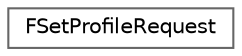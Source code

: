 digraph "Graphical Class Hierarchy"
{
 // INTERACTIVE_SVG=YES
 // LATEX_PDF_SIZE
  bgcolor="transparent";
  edge [fontname=Helvetica,fontsize=10,labelfontname=Helvetica,labelfontsize=10];
  node [fontname=Helvetica,fontsize=10,shape=box,height=0.2,width=0.4];
  rankdir="LR";
  Node0 [id="Node000000",label="FSetProfileRequest",height=0.2,width=0.4,color="grey40", fillcolor="white", style="filled",URL="$dc/d3a/structFSetProfileRequest.html",tooltip="Describes a single skin weight profile request."];
}
